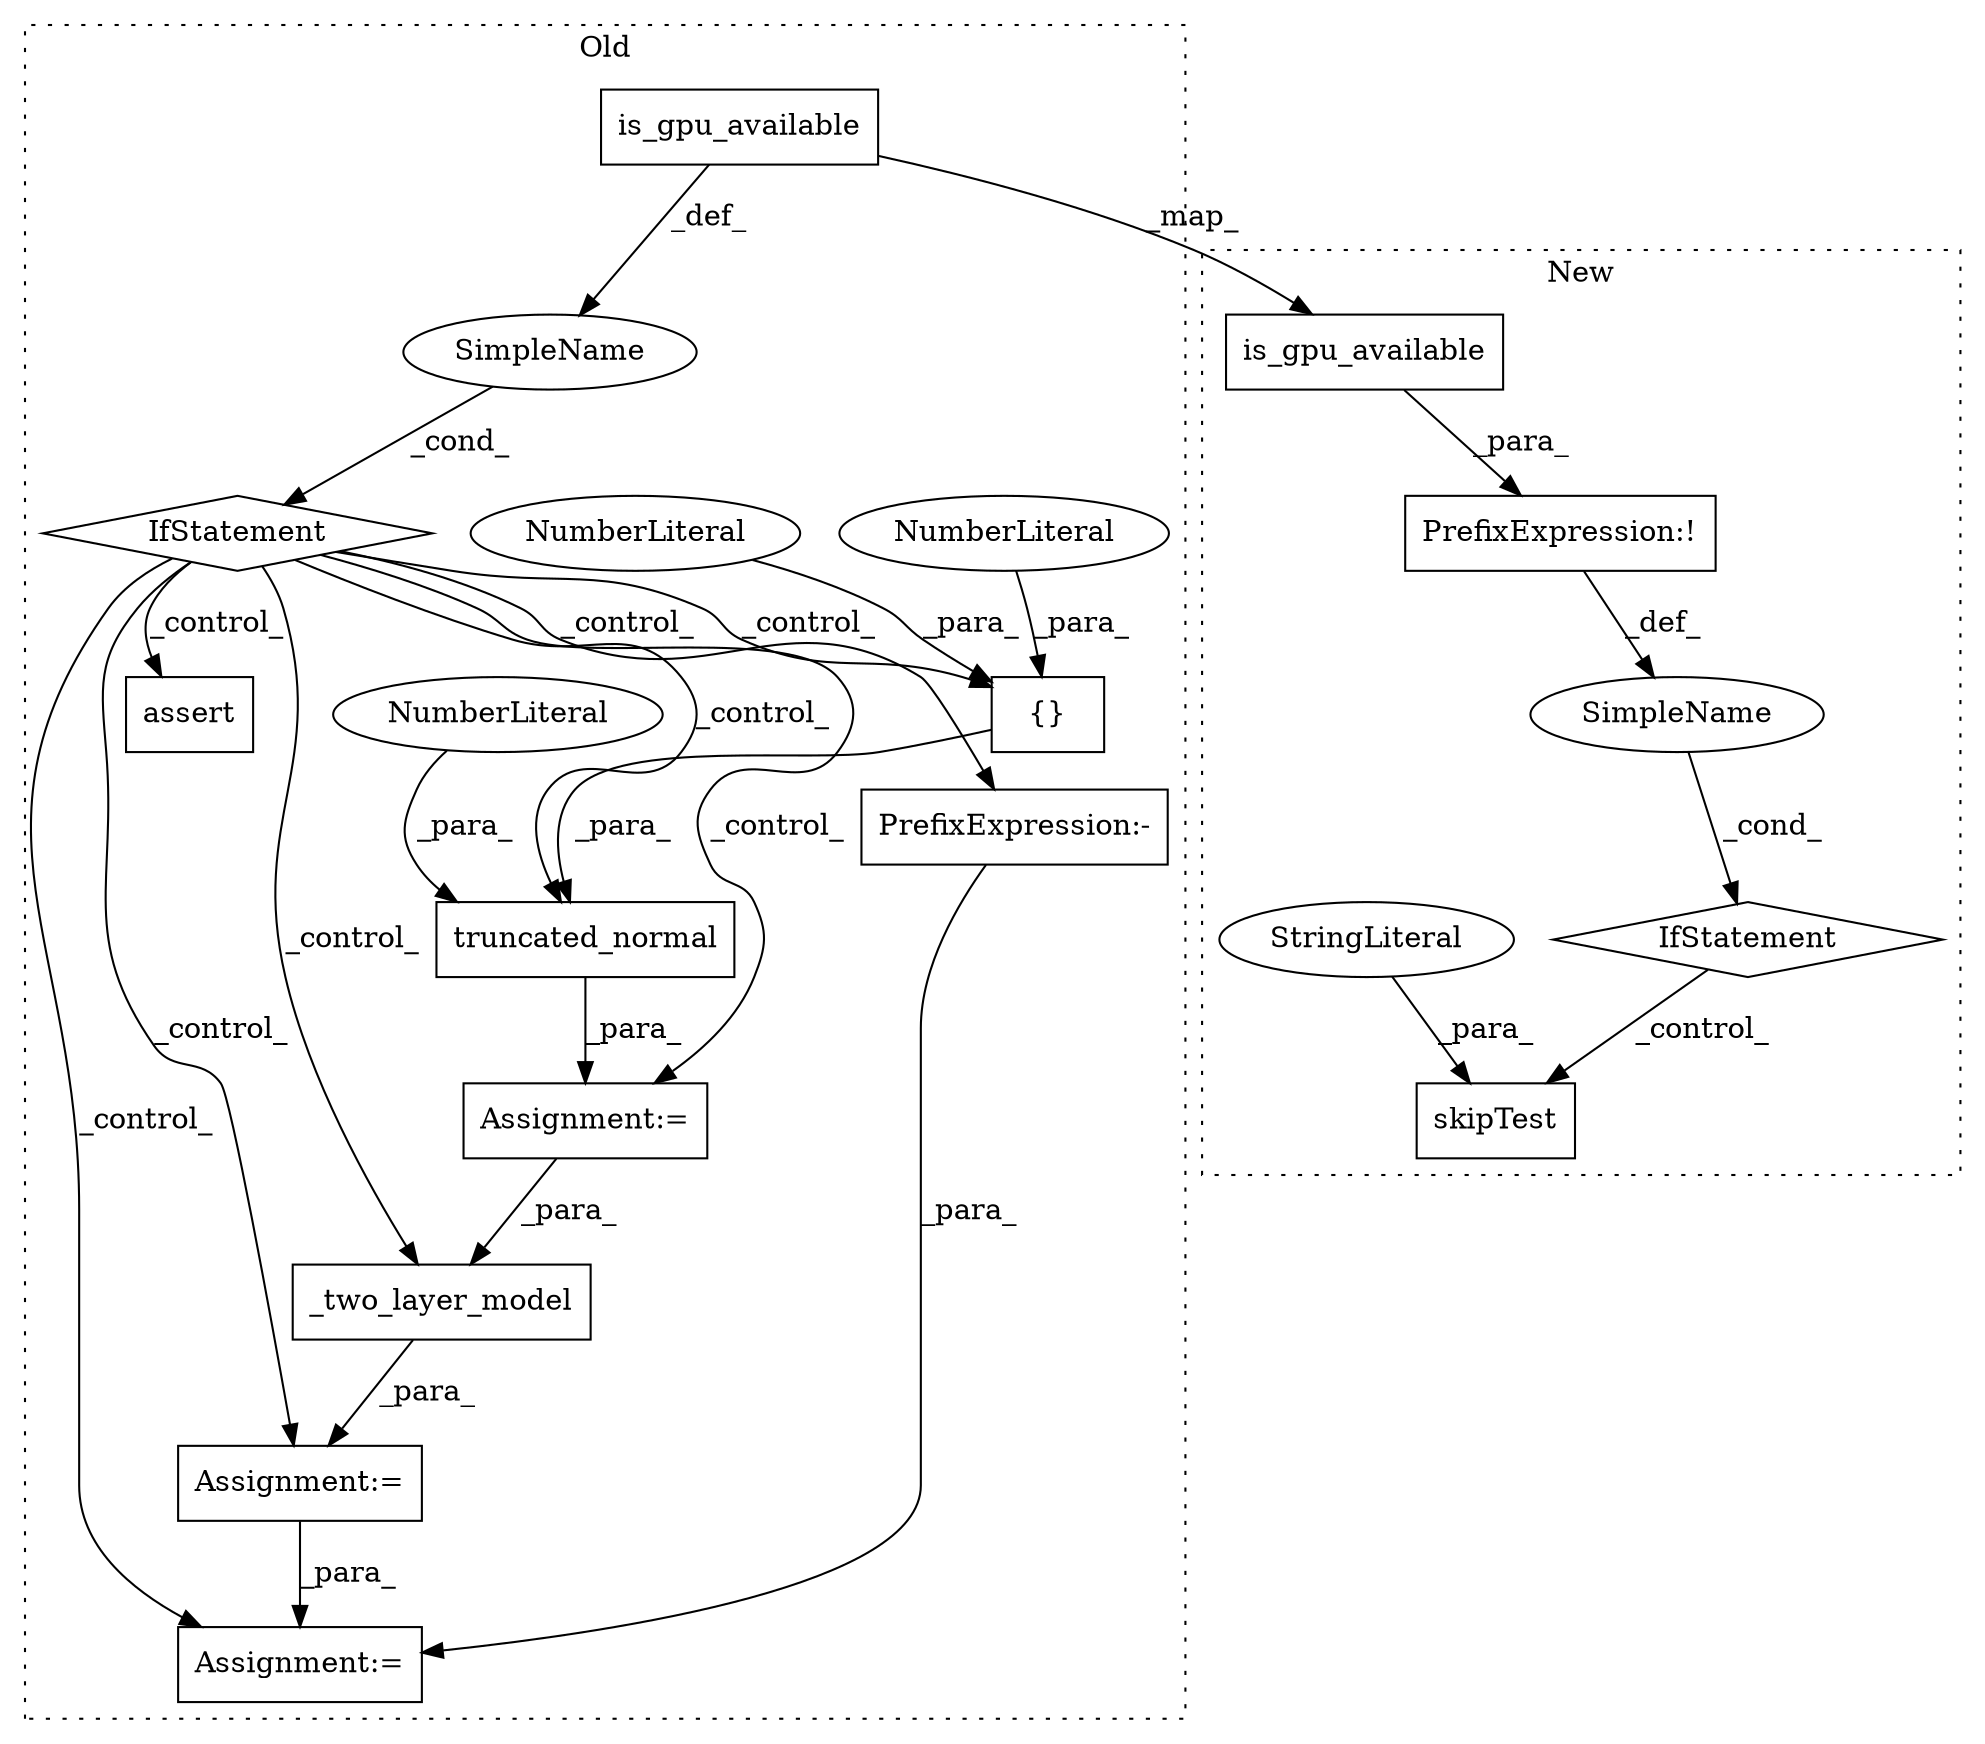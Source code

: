 digraph G {
subgraph cluster0 {
1 [label="truncated_normal" a="32" s="72049,72084" l="17,1" shape="box"];
3 [label="NumberLiteral" a="34" s="72083" l="1" shape="ellipse"];
4 [label="Assignment:=" a="7" s="72338" l="1" shape="box"];
5 [label="PrefixExpression:-" a="38" s="72163" l="1" shape="box"];
9 [label="{}" a="4" s="72075,72081" l="1,1" shape="box"];
10 [label="NumberLiteral" a="34" s="72076" l="1" shape="ellipse"];
11 [label="NumberLiteral" a="34" s="72078" l="3" shape="ellipse"];
12 [label="is_gpu_available" a="32" s="71966,71987" l="17,1" shape="box"];
14 [label="SimpleName" a="42" s="" l="" shape="ellipse"];
16 [label="assert" a="32" s="73127,73170" l="27,1" shape="box"];
17 [label="IfStatement" a="25" s="71957,71988" l="4,2" shape="diamond"];
18 [label="Assignment:=" a="7" s="72097" l="1" shape="box"];
19 [label="Assignment:=" a="7" s="72037" l="1" shape="box"];
20 [label="_two_layer_model" a="32" s="72098,72116" l="17,1" shape="box"];
label = "Old";
style="dotted";
}
subgraph cluster1 {
2 [label="IfStatement" a="25" s="73718,73750" l="4,2" shape="diamond"];
6 [label="SimpleName" a="42" s="" l="" shape="ellipse"];
7 [label="skipTest" a="32" s="73765,73788" l="9,1" shape="box"];
8 [label="PrefixExpression:!" a="38" s="73722" l="1" shape="box"];
13 [label="is_gpu_available" a="32" s="73728,73749" l="17,1" shape="box"];
15 [label="StringLiteral" a="45" s="73774" l="14" shape="ellipse"];
label = "New";
style="dotted";
}
1 -> 19 [label="_para_"];
2 -> 7 [label="_control_"];
3 -> 1 [label="_para_"];
5 -> 4 [label="_para_"];
6 -> 2 [label="_cond_"];
8 -> 6 [label="_def_"];
9 -> 1 [label="_para_"];
10 -> 9 [label="_para_"];
11 -> 9 [label="_para_"];
12 -> 13 [label="_map_"];
12 -> 14 [label="_def_"];
13 -> 8 [label="_para_"];
14 -> 17 [label="_cond_"];
15 -> 7 [label="_para_"];
17 -> 5 [label="_control_"];
17 -> 19 [label="_control_"];
17 -> 18 [label="_control_"];
17 -> 4 [label="_control_"];
17 -> 16 [label="_control_"];
17 -> 20 [label="_control_"];
17 -> 1 [label="_control_"];
17 -> 9 [label="_control_"];
18 -> 4 [label="_para_"];
19 -> 20 [label="_para_"];
20 -> 18 [label="_para_"];
}